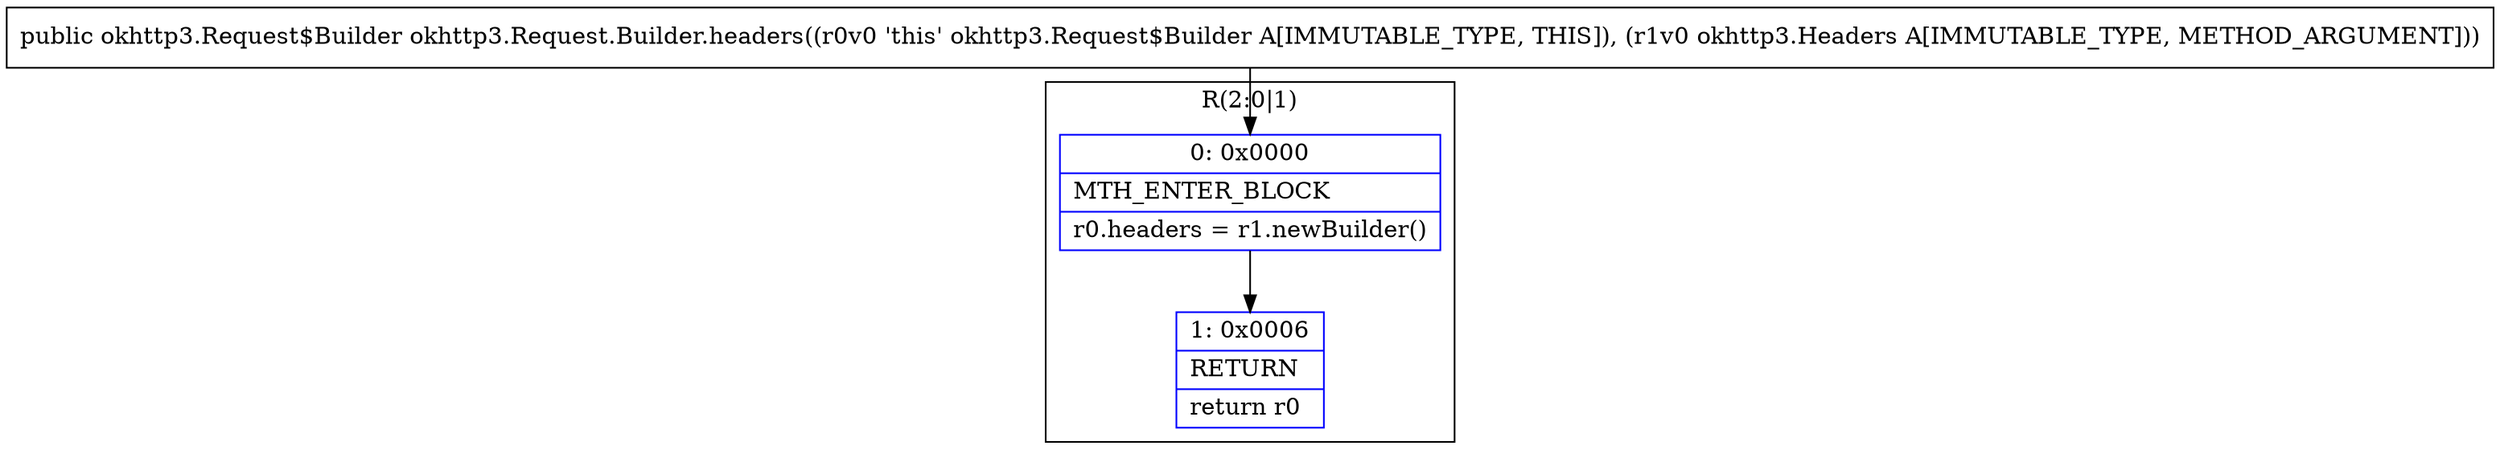 digraph "CFG forokhttp3.Request.Builder.headers(Lokhttp3\/Headers;)Lokhttp3\/Request$Builder;" {
subgraph cluster_Region_807656683 {
label = "R(2:0|1)";
node [shape=record,color=blue];
Node_0 [shape=record,label="{0\:\ 0x0000|MTH_ENTER_BLOCK\l|r0.headers = r1.newBuilder()\l}"];
Node_1 [shape=record,label="{1\:\ 0x0006|RETURN\l|return r0\l}"];
}
MethodNode[shape=record,label="{public okhttp3.Request$Builder okhttp3.Request.Builder.headers((r0v0 'this' okhttp3.Request$Builder A[IMMUTABLE_TYPE, THIS]), (r1v0 okhttp3.Headers A[IMMUTABLE_TYPE, METHOD_ARGUMENT])) }"];
MethodNode -> Node_0;
Node_0 -> Node_1;
}

